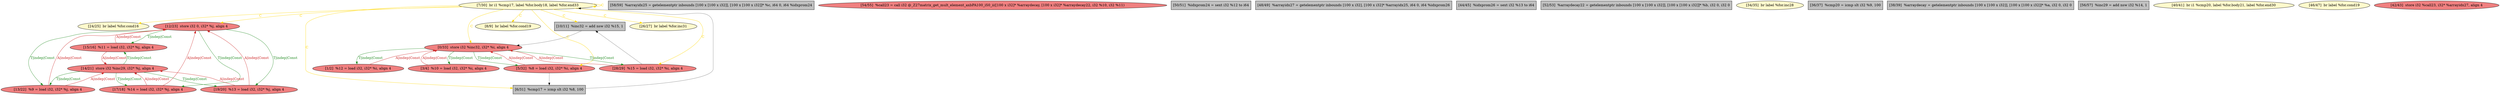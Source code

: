 
digraph G {


node1909 [fillcolor=lemonchiffon,label="[7/30]  br i1 %cmp17, label %for.body18, label %for.end33",shape=ellipse,style=filled ]
node1908 [fillcolor=grey,label="[58/59]  %arrayidx25 = getelementptr inbounds [100 x [100 x i32]], [100 x [100 x i32]]* %c, i64 0, i64 %idxprom24",shape=rectangle,style=filled ]
node1907 [fillcolor=lemonchiffon,label="[24/25]  br label %for.cond16",shape=ellipse,style=filled ]
node1906 [fillcolor=lightcoral,label="[12/23]  store i32 0, i32* %j, align 4",shape=ellipse,style=filled ]
node1905 [fillcolor=lightcoral,label="[15/16]  %11 = load i32, i32* %j, align 4",shape=ellipse,style=filled ]
node1902 [fillcolor=lightcoral,label="[19/20]  %13 = load i32, i32* %j, align 4",shape=ellipse,style=filled ]
node1901 [fillcolor=lightcoral,label="[54/55]  %call23 = call i32 @_Z27matrix_get_mult_element_axbPA100_iS0_ii([100 x i32]* %arraydecay, [100 x i32]* %arraydecay22, i32 %10, i32 %11)",shape=ellipse,style=filled ]
node1898 [fillcolor=grey,label="[50/51]  %idxprom24 = sext i32 %12 to i64",shape=rectangle,style=filled ]
node1903 [fillcolor=grey,label="[10/11]  %inc32 = add nsw i32 %15, 1",shape=rectangle,style=filled ]
node1897 [fillcolor=grey,label="[48/49]  %arrayidx27 = getelementptr inbounds [100 x i32], [100 x i32]* %arrayidx25, i64 0, i64 %idxprom26",shape=rectangle,style=filled ]
node1885 [fillcolor=lightcoral,label="[14/21]  store i32 %inc29, i32* %j, align 4",shape=ellipse,style=filled ]
node1895 [fillcolor=grey,label="[44/45]  %idxprom26 = sext i32 %13 to i64",shape=rectangle,style=filled ]
node1883 [fillcolor=grey,label="[6/31]  %cmp17 = icmp slt i32 %8, 100",shape=rectangle,style=filled ]
node1899 [fillcolor=grey,label="[52/53]  %arraydecay22 = getelementptr inbounds [100 x [100 x i32]], [100 x [100 x i32]]* %b, i32 0, i32 0",shape=rectangle,style=filled ]
node1888 [fillcolor=lemonchiffon,label="[34/35]  br label %for.inc28",shape=ellipse,style=filled ]
node1884 [fillcolor=lemonchiffon,label="[8/9]  br label %for.cond19",shape=ellipse,style=filled ]
node1880 [fillcolor=lightcoral,label="[0/33]  store i32 %inc32, i32* %i, align 4",shape=ellipse,style=filled ]
node1889 [fillcolor=grey,label="[36/37]  %cmp20 = icmp slt i32 %9, 100",shape=rectangle,style=filled ]
node1882 [fillcolor=lightcoral,label="[28/29]  %15 = load i32, i32* %i, align 4",shape=ellipse,style=filled ]
node1900 [fillcolor=lightcoral,label="[17/18]  %14 = load i32, i32* %j, align 4",shape=ellipse,style=filled ]
node1881 [fillcolor=lightcoral,label="[13/22]  %9 = load i32, i32* %j, align 4",shape=ellipse,style=filled ]
node1886 [fillcolor=lemonchiffon,label="[26/27]  br label %for.inc31",shape=ellipse,style=filled ]
node1887 [fillcolor=lightcoral,label="[1/2]  %12 = load i32, i32* %i, align 4",shape=ellipse,style=filled ]
node1890 [fillcolor=grey,label="[38/39]  %arraydecay = getelementptr inbounds [100 x [100 x i32]], [100 x [100 x i32]]* %a, i32 0, i32 0",shape=rectangle,style=filled ]
node1891 [fillcolor=lightcoral,label="[3/4]  %10 = load i32, i32* %i, align 4",shape=ellipse,style=filled ]
node1892 [fillcolor=lightcoral,label="[5/32]  %8 = load i32, i32* %i, align 4",shape=ellipse,style=filled ]
node1904 [fillcolor=grey,label="[56/57]  %inc29 = add nsw i32 %14, 1",shape=rectangle,style=filled ]
node1893 [fillcolor=lemonchiffon,label="[40/41]  br i1 %cmp20, label %for.body21, label %for.end30",shape=ellipse,style=filled ]
node1896 [fillcolor=lemonchiffon,label="[46/47]  br label %for.cond19",shape=ellipse,style=filled ]
node1894 [fillcolor=lightcoral,label="[42/43]  store i32 %call23, i32* %arrayidx27, align 4",shape=ellipse,style=filled ]

node1909->node1882 [style=solid,color=gold,label="C",penwidth=1.0,fontcolor=gold ]
node1885->node1900 [style=solid,color=forestgreen,label="T|indep|Const",penwidth=1.0,fontcolor=forestgreen ]
node1903->node1880 [style=solid,color=black,label="",penwidth=0.5,fontcolor=black ]
node1906->node1902 [style=solid,color=forestgreen,label="T|indep|Const",penwidth=1.0,fontcolor=forestgreen ]
node1882->node1903 [style=solid,color=black,label="",penwidth=0.5,fontcolor=black ]
node1883->node1909 [style=solid,color=black,label="",penwidth=0.5,fontcolor=black ]
node1906->node1900 [style=solid,color=forestgreen,label="T|indep|Const",penwidth=1.0,fontcolor=forestgreen ]
node1881->node1885 [style=solid,color=firebrick3,label="A|indep|Const",penwidth=1.0,fontcolor=firebrick3 ]
node1902->node1885 [style=solid,color=firebrick3,label="A|indep|Const",penwidth=1.0,fontcolor=firebrick3 ]
node1909->node1903 [style=solid,color=gold,label="C",penwidth=1.0,fontcolor=gold ]
node1902->node1906 [style=solid,color=firebrick3,label="A|indep|Const",penwidth=1.0,fontcolor=firebrick3 ]
node1909->node1880 [style=solid,color=gold,label="C",penwidth=1.0,fontcolor=gold ]
node1906->node1905 [style=solid,color=forestgreen,label="T|indep|Const",penwidth=1.0,fontcolor=forestgreen ]
node1909->node1883 [style=solid,color=gold,label="C",penwidth=1.0,fontcolor=gold ]
node1900->node1885 [style=solid,color=firebrick3,label="A|indep|Const",penwidth=1.0,fontcolor=firebrick3 ]
node1905->node1885 [style=solid,color=firebrick3,label="A|indep|Const",penwidth=1.0,fontcolor=firebrick3 ]
node1905->node1906 [style=solid,color=firebrick3,label="A|indep|Const",penwidth=1.0,fontcolor=firebrick3 ]
node1880->node1887 [style=solid,color=forestgreen,label="T|indep|Const",penwidth=1.0,fontcolor=forestgreen ]
node1909->node1906 [style=solid,color=gold,label="C",penwidth=1.0,fontcolor=gold ]
node1909->node1907 [style=solid,color=gold,label="C",penwidth=1.0,fontcolor=gold ]
node1892->node1880 [style=solid,color=firebrick3,label="A|indep|Const",penwidth=1.0,fontcolor=firebrick3 ]
node1881->node1906 [style=solid,color=firebrick3,label="A|indep|Const",penwidth=1.0,fontcolor=firebrick3 ]
node1882->node1880 [style=solid,color=firebrick3,label="A|indep|Const",penwidth=1.0,fontcolor=firebrick3 ]
node1880->node1882 [style=solid,color=forestgreen,label="T|indep|Const",penwidth=1.0,fontcolor=forestgreen ]
node1880->node1892 [style=solid,color=forestgreen,label="T|indep|Const",penwidth=1.0,fontcolor=forestgreen ]
node1906->node1881 [style=solid,color=forestgreen,label="T|indep|Const",penwidth=1.0,fontcolor=forestgreen ]
node1885->node1905 [style=solid,color=forestgreen,label="T|indep|Const",penwidth=1.0,fontcolor=forestgreen ]
node1900->node1906 [style=solid,color=firebrick3,label="A|indep|Const",penwidth=1.0,fontcolor=firebrick3 ]
node1892->node1883 [style=solid,color=black,label="",penwidth=0.5,fontcolor=black ]
node1880->node1891 [style=solid,color=forestgreen,label="T|indep|Const",penwidth=1.0,fontcolor=forestgreen ]
node1891->node1880 [style=solid,color=firebrick3,label="A|indep|Const",penwidth=1.0,fontcolor=firebrick3 ]
node1909->node1886 [style=solid,color=gold,label="C",penwidth=1.0,fontcolor=gold ]
node1909->node1909 [style=solid,color=gold,label="C",penwidth=1.0,fontcolor=gold ]
node1887->node1880 [style=solid,color=firebrick3,label="A|indep|Const",penwidth=1.0,fontcolor=firebrick3 ]
node1909->node1884 [style=solid,color=gold,label="C",penwidth=1.0,fontcolor=gold ]
node1885->node1902 [style=solid,color=forestgreen,label="T|indep|Const",penwidth=1.0,fontcolor=forestgreen ]
node1885->node1881 [style=solid,color=forestgreen,label="T|indep|Const",penwidth=1.0,fontcolor=forestgreen ]
node1909->node1892 [style=solid,color=gold,label="C",penwidth=1.0,fontcolor=gold ]


}
